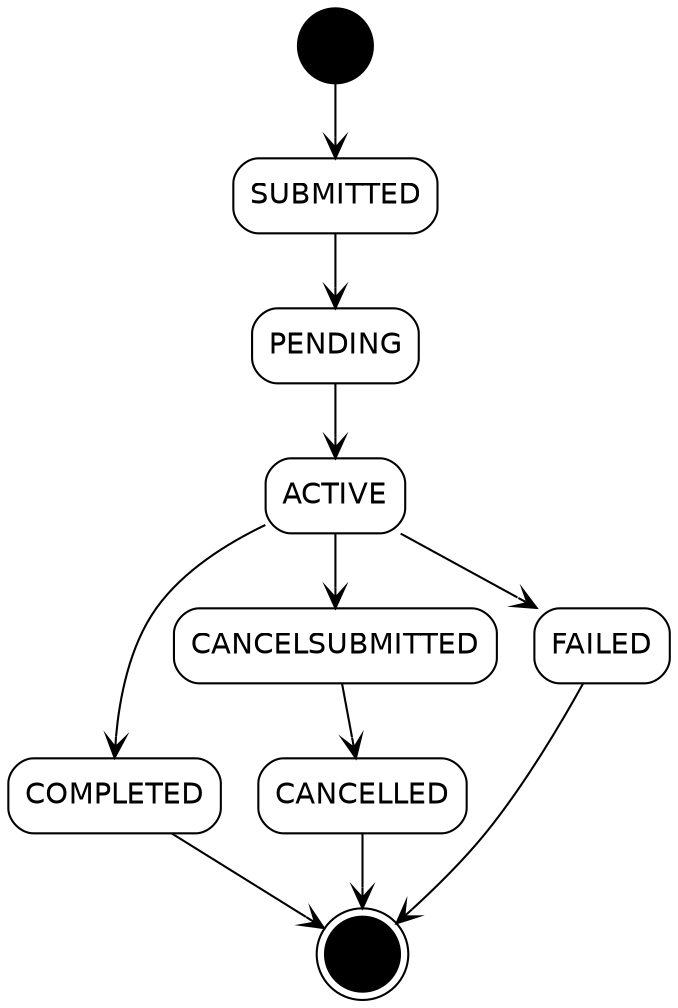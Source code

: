 /* Action service action states. Run using dot -Tpng actionstates.dot > actionstates.png */
/* See https://fsteeg.wordpress.com/2006/11/16/uml-activity-diagrams-with-graphviz/ */
digraph actionstates {
    size="10,10";
    edge[arrowhead=open]
    node [shape=rectangle];
    start[shape=circle, label="", fillcolor=black, style=filled]
    end[shape=doublecircle, label="", fillcolor=black, style=filled]
    submitted[label="SUBMITTED", fontname="helvetica", style=rounded]
    pending[label="PENDING", fontname="helvetica", style=rounded]
    active[label="ACTIVE", fontname="helvetica", style=rounded]
    completed[label="COMPLETED", fontname="helvetica", style=rounded]
    cancelsubmitted[label="CANCELSUBMITTED", fontname="helvetica", style=rounded]
    cancelled[label="CANCELLED", fontname="helvetica", style=rounded]
    failed[label="FAILED", fontname="helvetica", style=rounded]

    start -> submitted
    submitted -> pending
    pending-> active
    active -> completed
    active -> cancelsubmitted
    active -> failed
    completed -> end
    cancelsubmitted -> cancelled
    failed -> end
    cancelled -> end
}
